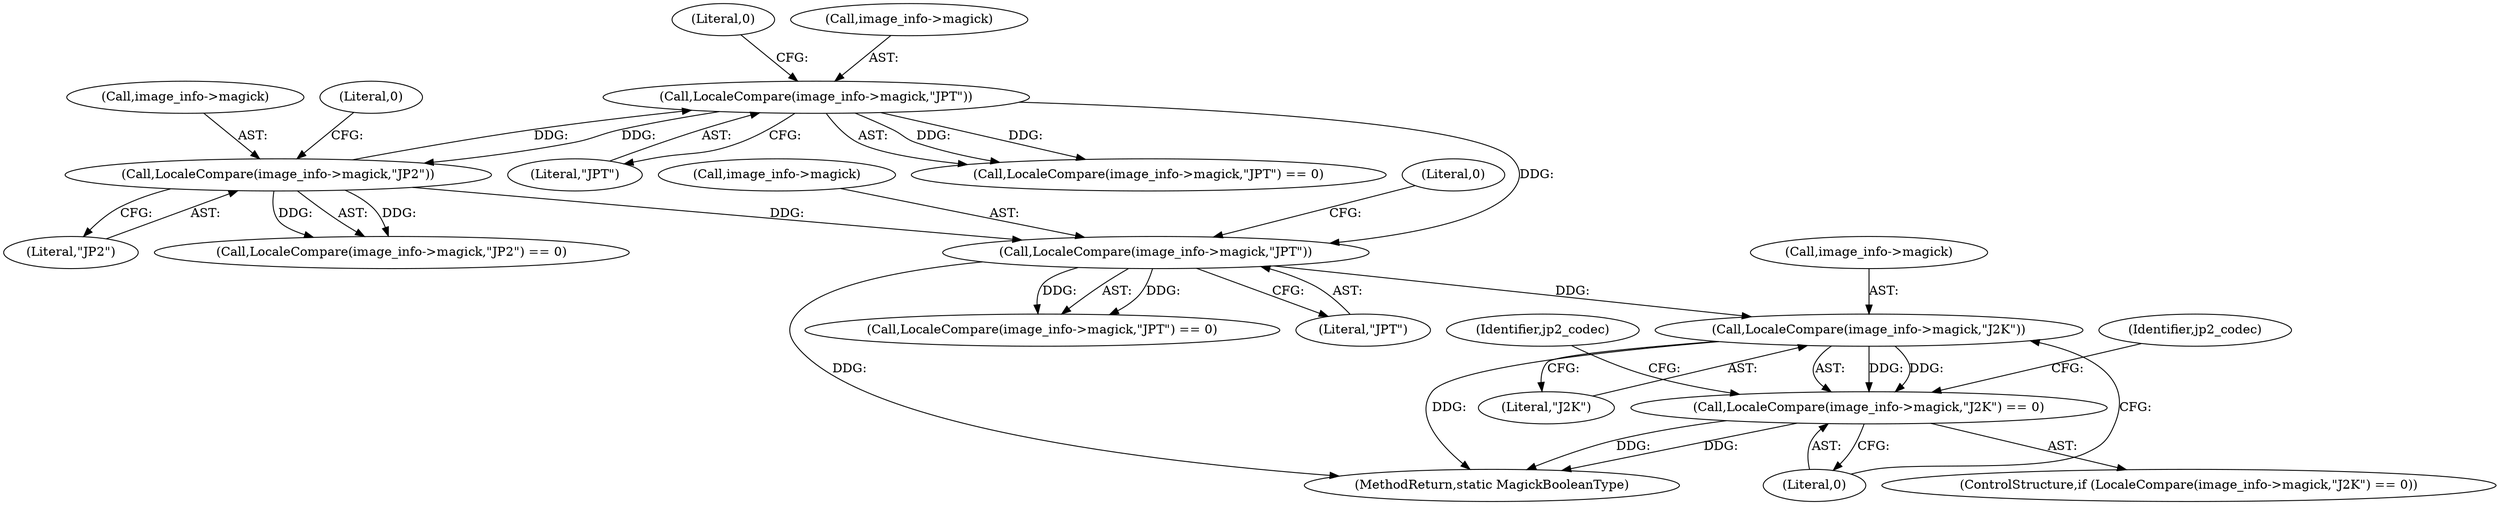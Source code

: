 digraph "0_ImageMagick_3d5ac8c20846871f1eb3068b65f93da7cd33bfd0_0@pointer" {
"1001188" [label="(Call,LocaleCompare(image_info->magick,\"J2K\"))"];
"1001175" [label="(Call,LocaleCompare(image_info->magick,\"JPT\"))"];
"1000728" [label="(Call,LocaleCompare(image_info->magick,\"JPT\"))"];
"1000735" [label="(Call,LocaleCompare(image_info->magick,\"JP2\"))"];
"1001187" [label="(Call,LocaleCompare(image_info->magick,\"J2K\") == 0)"];
"1000734" [label="(Call,LocaleCompare(image_info->magick,\"JP2\") == 0)"];
"1001189" [label="(Call,image_info->magick)"];
"1001299" [label="(MethodReturn,static MagickBooleanType)"];
"1000733" [label="(Literal,0)"];
"1000735" [label="(Call,LocaleCompare(image_info->magick,\"JP2\"))"];
"1000732" [label="(Literal,\"JPT\")"];
"1001187" [label="(Call,LocaleCompare(image_info->magick,\"J2K\") == 0)"];
"1001174" [label="(Call,LocaleCompare(image_info->magick,\"JPT\") == 0)"];
"1001186" [label="(ControlStructure,if (LocaleCompare(image_info->magick,\"J2K\") == 0))"];
"1000740" [label="(Literal,0)"];
"1000727" [label="(Call,LocaleCompare(image_info->magick,\"JPT\") == 0)"];
"1000728" [label="(Call,LocaleCompare(image_info->magick,\"JPT\"))"];
"1000739" [label="(Literal,\"JP2\")"];
"1001188" [label="(Call,LocaleCompare(image_info->magick,\"J2K\"))"];
"1001175" [label="(Call,LocaleCompare(image_info->magick,\"JPT\"))"];
"1000736" [label="(Call,image_info->magick)"];
"1001193" [label="(Literal,0)"];
"1001192" [label="(Literal,\"J2K\")"];
"1000729" [label="(Call,image_info->magick)"];
"1001179" [label="(Literal,\"JPT\")"];
"1001195" [label="(Identifier,jp2_codec)"];
"1001200" [label="(Identifier,jp2_codec)"];
"1001176" [label="(Call,image_info->magick)"];
"1001180" [label="(Literal,0)"];
"1001188" -> "1001187"  [label="AST: "];
"1001188" -> "1001192"  [label="CFG: "];
"1001189" -> "1001188"  [label="AST: "];
"1001192" -> "1001188"  [label="AST: "];
"1001193" -> "1001188"  [label="CFG: "];
"1001188" -> "1001299"  [label="DDG: "];
"1001188" -> "1001187"  [label="DDG: "];
"1001188" -> "1001187"  [label="DDG: "];
"1001175" -> "1001188"  [label="DDG: "];
"1001175" -> "1001174"  [label="AST: "];
"1001175" -> "1001179"  [label="CFG: "];
"1001176" -> "1001175"  [label="AST: "];
"1001179" -> "1001175"  [label="AST: "];
"1001180" -> "1001175"  [label="CFG: "];
"1001175" -> "1001299"  [label="DDG: "];
"1001175" -> "1001174"  [label="DDG: "];
"1001175" -> "1001174"  [label="DDG: "];
"1000728" -> "1001175"  [label="DDG: "];
"1000735" -> "1001175"  [label="DDG: "];
"1000728" -> "1000727"  [label="AST: "];
"1000728" -> "1000732"  [label="CFG: "];
"1000729" -> "1000728"  [label="AST: "];
"1000732" -> "1000728"  [label="AST: "];
"1000733" -> "1000728"  [label="CFG: "];
"1000728" -> "1000727"  [label="DDG: "];
"1000728" -> "1000727"  [label="DDG: "];
"1000735" -> "1000728"  [label="DDG: "];
"1000728" -> "1000735"  [label="DDG: "];
"1000735" -> "1000734"  [label="AST: "];
"1000735" -> "1000739"  [label="CFG: "];
"1000736" -> "1000735"  [label="AST: "];
"1000739" -> "1000735"  [label="AST: "];
"1000740" -> "1000735"  [label="CFG: "];
"1000735" -> "1000734"  [label="DDG: "];
"1000735" -> "1000734"  [label="DDG: "];
"1001187" -> "1001186"  [label="AST: "];
"1001187" -> "1001193"  [label="CFG: "];
"1001193" -> "1001187"  [label="AST: "];
"1001195" -> "1001187"  [label="CFG: "];
"1001200" -> "1001187"  [label="CFG: "];
"1001187" -> "1001299"  [label="DDG: "];
"1001187" -> "1001299"  [label="DDG: "];
}
